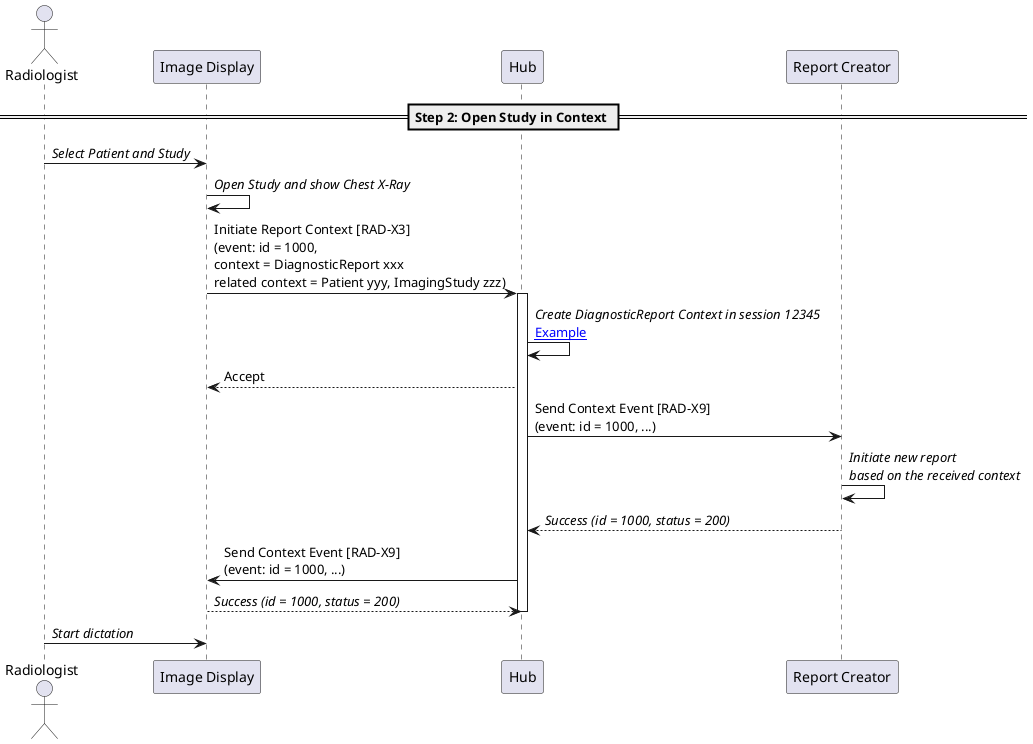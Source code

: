 @startuml

actor Radiologist as User
participant "Image Display" as PACS
participant "Hub" as Hub
participant "Report Creator" as Report

== Step 2: Open Study in Context ==

User->PACS: //Select Patient and Study//
PACS->PACS: //Open Study and show Chest X-Ray//

PACS->Hub: Initiate Report Context [RAD-X3]\n(event: id = 1000,\ncontext = DiagnosticReport xxx\nrelated context = Patient yyy, ImagingStudy zzz)
activate Hub

Hub->Hub: //Create DiagnosticReport Context in session 12345//\n[[open_study_for_reporting.html#available-context-and-content-in-hub Example]]
Hub-->PACS: Accept

Hub->Report: Send Context Event [RAD-X9]\n(event: id = 1000, ...)
Report->Report: //Initiate new report//\n//based on the received context//
Report-->Hub: //Success (id = 1000, status = 200)//

Hub->PACS: Send Context Event [RAD-X9]\n(event: id = 1000, ...)
PACS-->Hub: //Success (id = 1000, status = 200)//
deactivate Hub

User->PACS: //Start dictation//

@enduml